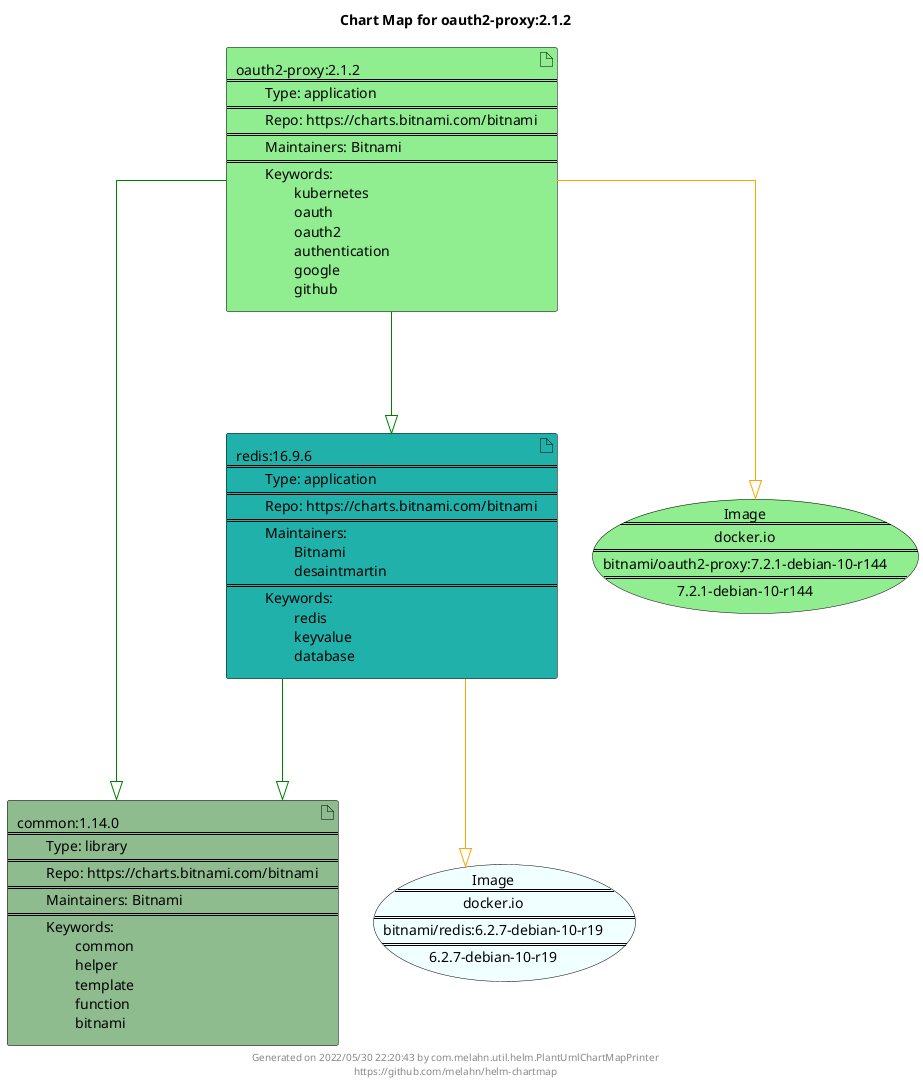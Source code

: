@startuml
skinparam linetype ortho
skinparam backgroundColor white
skinparam usecaseBorderColor black
skinparam usecaseArrowColor LightSlateGray
skinparam artifactBorderColor black
skinparam artifactArrowColor LightSlateGray

title Chart Map for oauth2-proxy:2.1.2

'There are 3 referenced Helm Charts
artifact "oauth2-proxy:2.1.2\n====\n\tType: application\n====\n\tRepo: https://charts.bitnami.com/bitnami\n====\n\tMaintainers: Bitnami\n====\n\tKeywords: \n\t\tkubernetes\n\t\toauth\n\t\toauth2\n\t\tauthentication\n\t\tgoogle\n\t\tgithub" as oauth2_proxy_2_1_2 #LightGreen
artifact "common:1.14.0\n====\n\tType: library\n====\n\tRepo: https://charts.bitnami.com/bitnami\n====\n\tMaintainers: Bitnami\n====\n\tKeywords: \n\t\tcommon\n\t\thelper\n\t\ttemplate\n\t\tfunction\n\t\tbitnami" as common_1_14_0 #DarkSeaGreen
artifact "redis:16.9.6\n====\n\tType: application\n====\n\tRepo: https://charts.bitnami.com/bitnami\n====\n\tMaintainers: \n\t\tBitnami\n\t\tdesaintmartin\n====\n\tKeywords: \n\t\tredis\n\t\tkeyvalue\n\t\tdatabase" as redis_16_9_6 #LightSeaGreen

'There are 2 referenced Docker Images
usecase "Image\n====\ndocker.io\n====\nbitnami/oauth2-proxy:7.2.1-debian-10-r144\n====\n7.2.1-debian-10-r144" as docker_io_bitnami_oauth2_proxy_7_2_1_debian_10_r144 #LightGreen
usecase "Image\n====\ndocker.io\n====\nbitnami/redis:6.2.7-debian-10-r19\n====\n6.2.7-debian-10-r19" as docker_io_bitnami_redis_6_2_7_debian_10_r19 #Azure

'Chart Dependencies
oauth2_proxy_2_1_2--[#green]-|>redis_16_9_6
redis_16_9_6--[#green]-|>common_1_14_0
oauth2_proxy_2_1_2--[#green]-|>common_1_14_0
oauth2_proxy_2_1_2--[#orange]-|>docker_io_bitnami_oauth2_proxy_7_2_1_debian_10_r144
redis_16_9_6--[#orange]-|>docker_io_bitnami_redis_6_2_7_debian_10_r19

center footer Generated on 2022/05/30 22:20:43 by com.melahn.util.helm.PlantUmlChartMapPrinter\nhttps://github.com/melahn/helm-chartmap
@enduml
